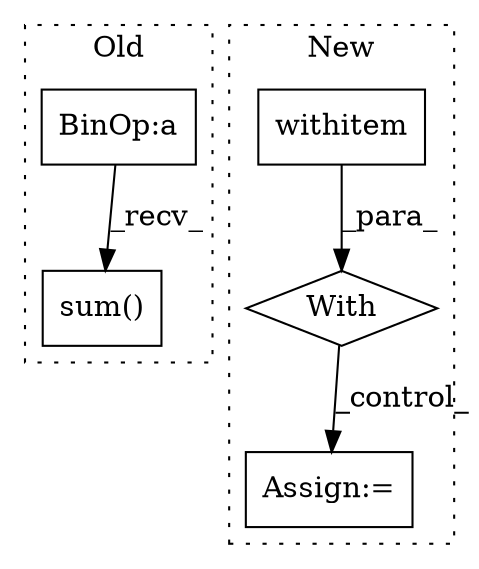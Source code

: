 digraph G {
subgraph cluster0 {
1 [label="sum()" a="75" s="816" l="32" shape="box"];
4 [label="BinOp:a" a="82" s="836" l="4" shape="box"];
label = "Old";
style="dotted";
}
subgraph cluster1 {
2 [label="With" a="39" s="999,1006" l="5,17" shape="diamond"];
3 [label="withitem" a="49" s="1004" l="2" shape="box"];
5 [label="Assign:=" a="68" s="1056" l="3" shape="box"];
label = "New";
style="dotted";
}
2 -> 5 [label="_control_"];
3 -> 2 [label="_para_"];
4 -> 1 [label="_recv_"];
}